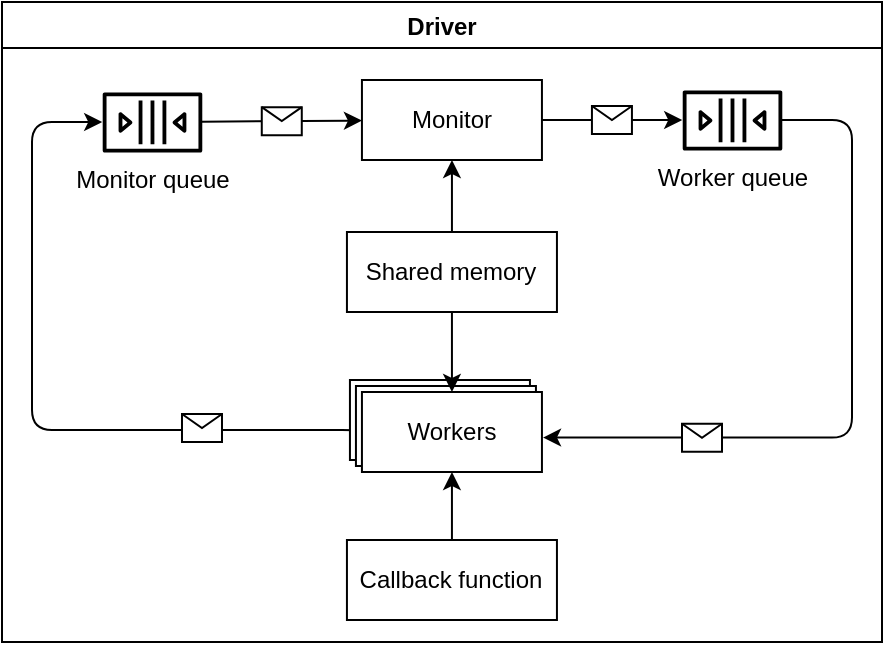 <mxfile version="18.0.6" type="device"><diagram id="_1VP8mSfd_PBCxjDdY4F" name="Page-1"><mxGraphModel dx="1186" dy="589" grid="1" gridSize="10" guides="1" tooltips="1" connect="1" arrows="1" fold="1" page="1" pageScale="1" pageWidth="1100" pageHeight="850" math="0" shadow="0"><root><mxCell id="0"/><mxCell id="1" parent="0"/><mxCell id="qMz5pbYNQe735EqZDEZg-45" value="" style="endArrow=classic;html=1;edgeStyle=orthogonalEdgeStyle;exitX=0;exitY=0.5;exitDx=0;exitDy=0;" parent="1" source="qMz5pbYNQe735EqZDEZg-26" target="qMz5pbYNQe735EqZDEZg-22" edge="1"><mxGeometry relative="1" as="geometry"><mxPoint x="355.526" y="386.737" as="sourcePoint"/><mxPoint x="380.07" y="395.966" as="targetPoint"/><Array as="points"><mxPoint x="510" y="484"/><mxPoint x="345" y="484"/><mxPoint x="345" y="330"/></Array></mxGeometry></mxCell><mxCell id="qMz5pbYNQe735EqZDEZg-21" value="" style="group" parent="1" vertex="1" connectable="0"><mxGeometry x="645" y="304" width="100" height="60" as="geometry"/></mxCell><mxCell id="qMz5pbYNQe735EqZDEZg-19" value="&lt;span style=&quot;color: rgb(0, 0, 0);&quot;&gt;Worker queue&lt;/span&gt;" style="outlineConnect=0;fontColor=#232F3E;gradientColor=none;strokeColor=none;dashed=0;verticalLabelPosition=bottom;verticalAlign=top;align=center;html=1;fontSize=12;fontStyle=0;aspect=fixed;pointerEvents=1;shape=mxgraph.aws4.queue;fillColor=#000000;strokeWidth=0.5;" parent="qMz5pbYNQe735EqZDEZg-21" vertex="1"><mxGeometry x="25.11" y="10" width="49.79" height="30" as="geometry"/></mxCell><mxCell id="qMz5pbYNQe735EqZDEZg-24" value="" style="group" parent="1" vertex="1" connectable="0"><mxGeometry x="355" y="305" width="100" height="69" as="geometry"/></mxCell><mxCell id="qMz5pbYNQe735EqZDEZg-22" value="&lt;span style=&quot;color: rgb(0, 0, 0);&quot;&gt;Monitor queue&lt;/span&gt;" style="outlineConnect=0;fontColor=#232F3E;gradientColor=none;strokeColor=none;dashed=0;verticalLabelPosition=bottom;verticalAlign=top;align=center;html=1;fontSize=12;fontStyle=0;aspect=fixed;pointerEvents=1;shape=mxgraph.aws4.queue;fillColor=#000000;strokeWidth=0.5;" parent="qMz5pbYNQe735EqZDEZg-24" vertex="1"><mxGeometry x="25.1" y="10" width="49.79" height="30" as="geometry"/></mxCell><mxCell id="qMz5pbYNQe735EqZDEZg-35" value="" style="endArrow=classic;html=1;exitX=1;exitY=0.5;exitDx=0;exitDy=0;" parent="1" source="qMz5pbYNQe735EqZDEZg-25" target="qMz5pbYNQe735EqZDEZg-19" edge="1"><mxGeometry relative="1" as="geometry"><mxPoint x="485" y="314" as="sourcePoint"/><mxPoint x="585" y="314" as="targetPoint"/></mxGeometry></mxCell><mxCell id="qMz5pbYNQe735EqZDEZg-36" value="" style="shape=message;html=1;outlineConnect=0;" parent="qMz5pbYNQe735EqZDEZg-35" vertex="1"><mxGeometry width="20" height="14" relative="1" as="geometry"><mxPoint x="-10" y="-7" as="offset"/></mxGeometry></mxCell><mxCell id="qMz5pbYNQe735EqZDEZg-37" value="" style="endArrow=classic;html=1;" parent="1" source="qMz5pbYNQe735EqZDEZg-22" target="qMz5pbYNQe735EqZDEZg-25" edge="1"><mxGeometry relative="1" as="geometry"><mxPoint x="512.44" y="234" as="sourcePoint"/><mxPoint x="587.55" y="234" as="targetPoint"/></mxGeometry></mxCell><mxCell id="qMz5pbYNQe735EqZDEZg-38" value="" style="shape=message;html=1;outlineConnect=0;" parent="qMz5pbYNQe735EqZDEZg-37" vertex="1"><mxGeometry width="20" height="14" relative="1" as="geometry"><mxPoint x="-10" y="-7" as="offset"/></mxGeometry></mxCell><mxCell id="qMz5pbYNQe735EqZDEZg-48" value="Driver" style="swimlane;" parent="1" vertex="1"><mxGeometry x="330" y="270" width="440" height="320" as="geometry"><mxRectangle x="40" y="50" width="90" height="23" as="alternateBounds"/></mxGeometry></mxCell><mxCell id="OuRp774v_OYVBK0EUsQ7-2" value="" style="rounded=0;whiteSpace=wrap;html=1;" parent="qMz5pbYNQe735EqZDEZg-48" vertex="1"><mxGeometry x="173.97" y="189" width="90" height="40" as="geometry"/></mxCell><mxCell id="OuRp774v_OYVBK0EUsQ7-1" value="" style="rounded=0;whiteSpace=wrap;html=1;" parent="qMz5pbYNQe735EqZDEZg-48" vertex="1"><mxGeometry x="176.97" y="192" width="90" height="40" as="geometry"/></mxCell><mxCell id="qMz5pbYNQe735EqZDEZg-26" value="Workers" style="rounded=0;whiteSpace=wrap;html=1;" parent="qMz5pbYNQe735EqZDEZg-48" vertex="1"><mxGeometry x="179.97" y="195" width="90" height="40" as="geometry"/></mxCell><mxCell id="i9fdfeuNjXRm1e8O9CZw-3" style="edgeStyle=orthogonalEdgeStyle;rounded=0;orthogonalLoop=1;jettySize=auto;html=1;exitX=0.5;exitY=0;exitDx=0;exitDy=0;entryX=0.5;entryY=1;entryDx=0;entryDy=0;fontStyle=0" parent="qMz5pbYNQe735EqZDEZg-48" source="OuRp774v_OYVBK0EUsQ7-3" target="qMz5pbYNQe735EqZDEZg-26" edge="1"><mxGeometry relative="1" as="geometry"/></mxCell><mxCell id="OuRp774v_OYVBK0EUsQ7-3" value="Callback function" style="rounded=0;whiteSpace=wrap;html=1;fontStyle=0" parent="qMz5pbYNQe735EqZDEZg-48" vertex="1"><mxGeometry x="172.47" y="269" width="105" height="40" as="geometry"/></mxCell><mxCell id="LgEwtaQMyj1jqviFGadD-22" style="edgeStyle=orthogonalEdgeStyle;rounded=0;orthogonalLoop=1;jettySize=auto;html=1;exitX=0.5;exitY=1;exitDx=0;exitDy=0;entryX=0.5;entryY=0;entryDx=0;entryDy=0;" parent="qMz5pbYNQe735EqZDEZg-48" source="LgEwtaQMyj1jqviFGadD-11" target="qMz5pbYNQe735EqZDEZg-26" edge="1"><mxGeometry relative="1" as="geometry"/></mxCell><mxCell id="LgEwtaQMyj1jqviFGadD-11" value="Shared memory" style="rounded=0;whiteSpace=wrap;html=1;fontStyle=0" parent="qMz5pbYNQe735EqZDEZg-48" vertex="1"><mxGeometry x="172.47" y="115" width="105" height="40" as="geometry"/></mxCell><mxCell id="qMz5pbYNQe735EqZDEZg-25" value="Monitor" style="rounded=0;whiteSpace=wrap;html=1;" parent="qMz5pbYNQe735EqZDEZg-48" vertex="1"><mxGeometry x="179.97" y="39" width="90" height="40" as="geometry"/></mxCell><mxCell id="LgEwtaQMyj1jqviFGadD-21" style="edgeStyle=orthogonalEdgeStyle;rounded=0;orthogonalLoop=1;jettySize=auto;html=1;exitX=0.5;exitY=0;exitDx=0;exitDy=0;entryX=0.5;entryY=1;entryDx=0;entryDy=0;" parent="qMz5pbYNQe735EqZDEZg-48" source="LgEwtaQMyj1jqviFGadD-11" target="qMz5pbYNQe735EqZDEZg-25" edge="1"><mxGeometry relative="1" as="geometry"/></mxCell><mxCell id="LgEwtaQMyj1jqviFGadD-38" value="" style="shape=message;html=1;outlineConnect=0;" parent="qMz5pbYNQe735EqZDEZg-48" vertex="1"><mxGeometry x="89.996" y="205.997" width="20" height="14" as="geometry"/></mxCell><mxCell id="qMz5pbYNQe735EqZDEZg-39" value="" style="endArrow=classic;html=1;edgeStyle=orthogonalEdgeStyle;entryX=1.006;entryY=0.569;entryDx=0;entryDy=0;entryPerimeter=0;" parent="1" source="qMz5pbYNQe735EqZDEZg-19" target="qMz5pbYNQe735EqZDEZg-26" edge="1"><mxGeometry relative="1" as="geometry"><mxPoint x="719.87" y="395" as="sourcePoint"/><mxPoint x="680.08" y="405" as="targetPoint"/><Array as="points"><mxPoint x="755" y="329"/><mxPoint x="755" y="488"/></Array></mxGeometry></mxCell><mxCell id="qMz5pbYNQe735EqZDEZg-40" value="" style="shape=message;html=1;outlineConnect=0;" parent="qMz5pbYNQe735EqZDEZg-39" vertex="1"><mxGeometry width="20" height="14" relative="1" as="geometry"><mxPoint x="-85" y="13" as="offset"/></mxGeometry></mxCell></root></mxGraphModel></diagram></mxfile>